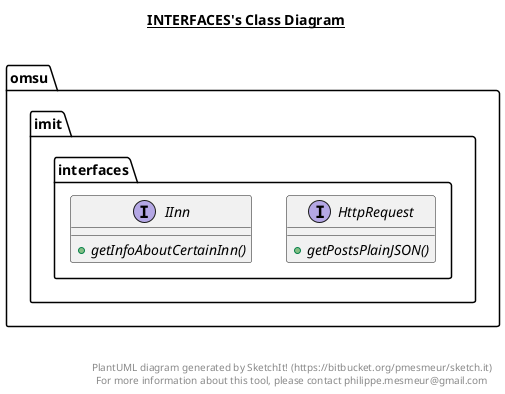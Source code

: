 @startuml

title __INTERFACES's Class Diagram__\n

  namespace omsu.imit {
    namespace interfaces {
      interface omsu.imit.interfaces.HttpRequest {
          {abstract} + getPostsPlainJSON()
      }
    }
  }
  

  namespace omsu.imit {
    namespace interfaces {
      interface omsu.imit.interfaces.IInn {
          {abstract} + getInfoAboutCertainInn()
      }
    }
  }
  



right footer


PlantUML diagram generated by SketchIt! (https://bitbucket.org/pmesmeur/sketch.it)
For more information about this tool, please contact philippe.mesmeur@gmail.com
endfooter

@enduml
